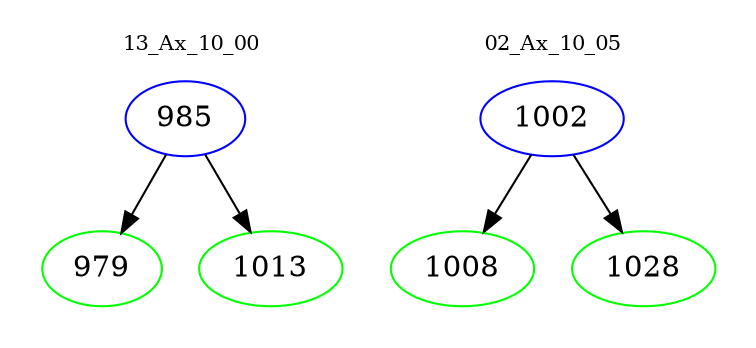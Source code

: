 digraph{
subgraph cluster_0 {
color = white
label = "13_Ax_10_00";
fontsize=10;
T0_985 [label="985", color="blue"]
T0_985 -> T0_979 [color="black"]
T0_979 [label="979", color="green"]
T0_985 -> T0_1013 [color="black"]
T0_1013 [label="1013", color="green"]
}
subgraph cluster_1 {
color = white
label = "02_Ax_10_05";
fontsize=10;
T1_1002 [label="1002", color="blue"]
T1_1002 -> T1_1008 [color="black"]
T1_1008 [label="1008", color="green"]
T1_1002 -> T1_1028 [color="black"]
T1_1028 [label="1028", color="green"]
}
}
